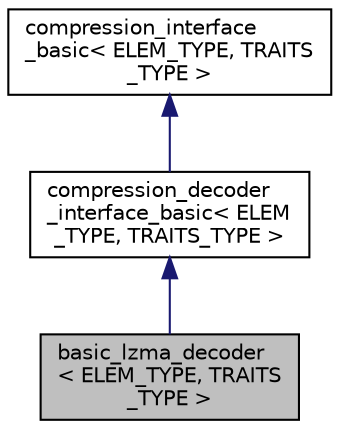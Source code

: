 digraph "basic_lzma_decoder&lt; ELEM_TYPE, TRAITS_TYPE &gt;"
{
 // LATEX_PDF_SIZE
  edge [fontname="Helvetica",fontsize="10",labelfontname="Helvetica",labelfontsize="10"];
  node [fontname="Helvetica",fontsize="10",shape=record];
  Node1 [label="basic_lzma_decoder\l\< ELEM_TYPE, TRAITS\l_TYPE \>",height=0.2,width=0.4,color="black", fillcolor="grey75", style="filled", fontcolor="black",tooltip=" "];
  Node2 -> Node1 [dir="back",color="midnightblue",fontsize="10",style="solid",fontname="Helvetica"];
  Node2 [label="compression_decoder\l_interface_basic\< ELEM\l_TYPE, TRAITS_TYPE \>",height=0.2,width=0.4,color="black", fillcolor="white", style="filled",URL="$classcompression__decoder__interface__basic.html",tooltip=" "];
  Node3 -> Node2 [dir="back",color="midnightblue",fontsize="10",style="solid",fontname="Helvetica"];
  Node3 [label="compression_interface\l_basic\< ELEM_TYPE, TRAITS\l_TYPE \>",height=0.2,width=0.4,color="black", fillcolor="white", style="filled",URL="$classcompression__interface__basic.html",tooltip=" "];
}
